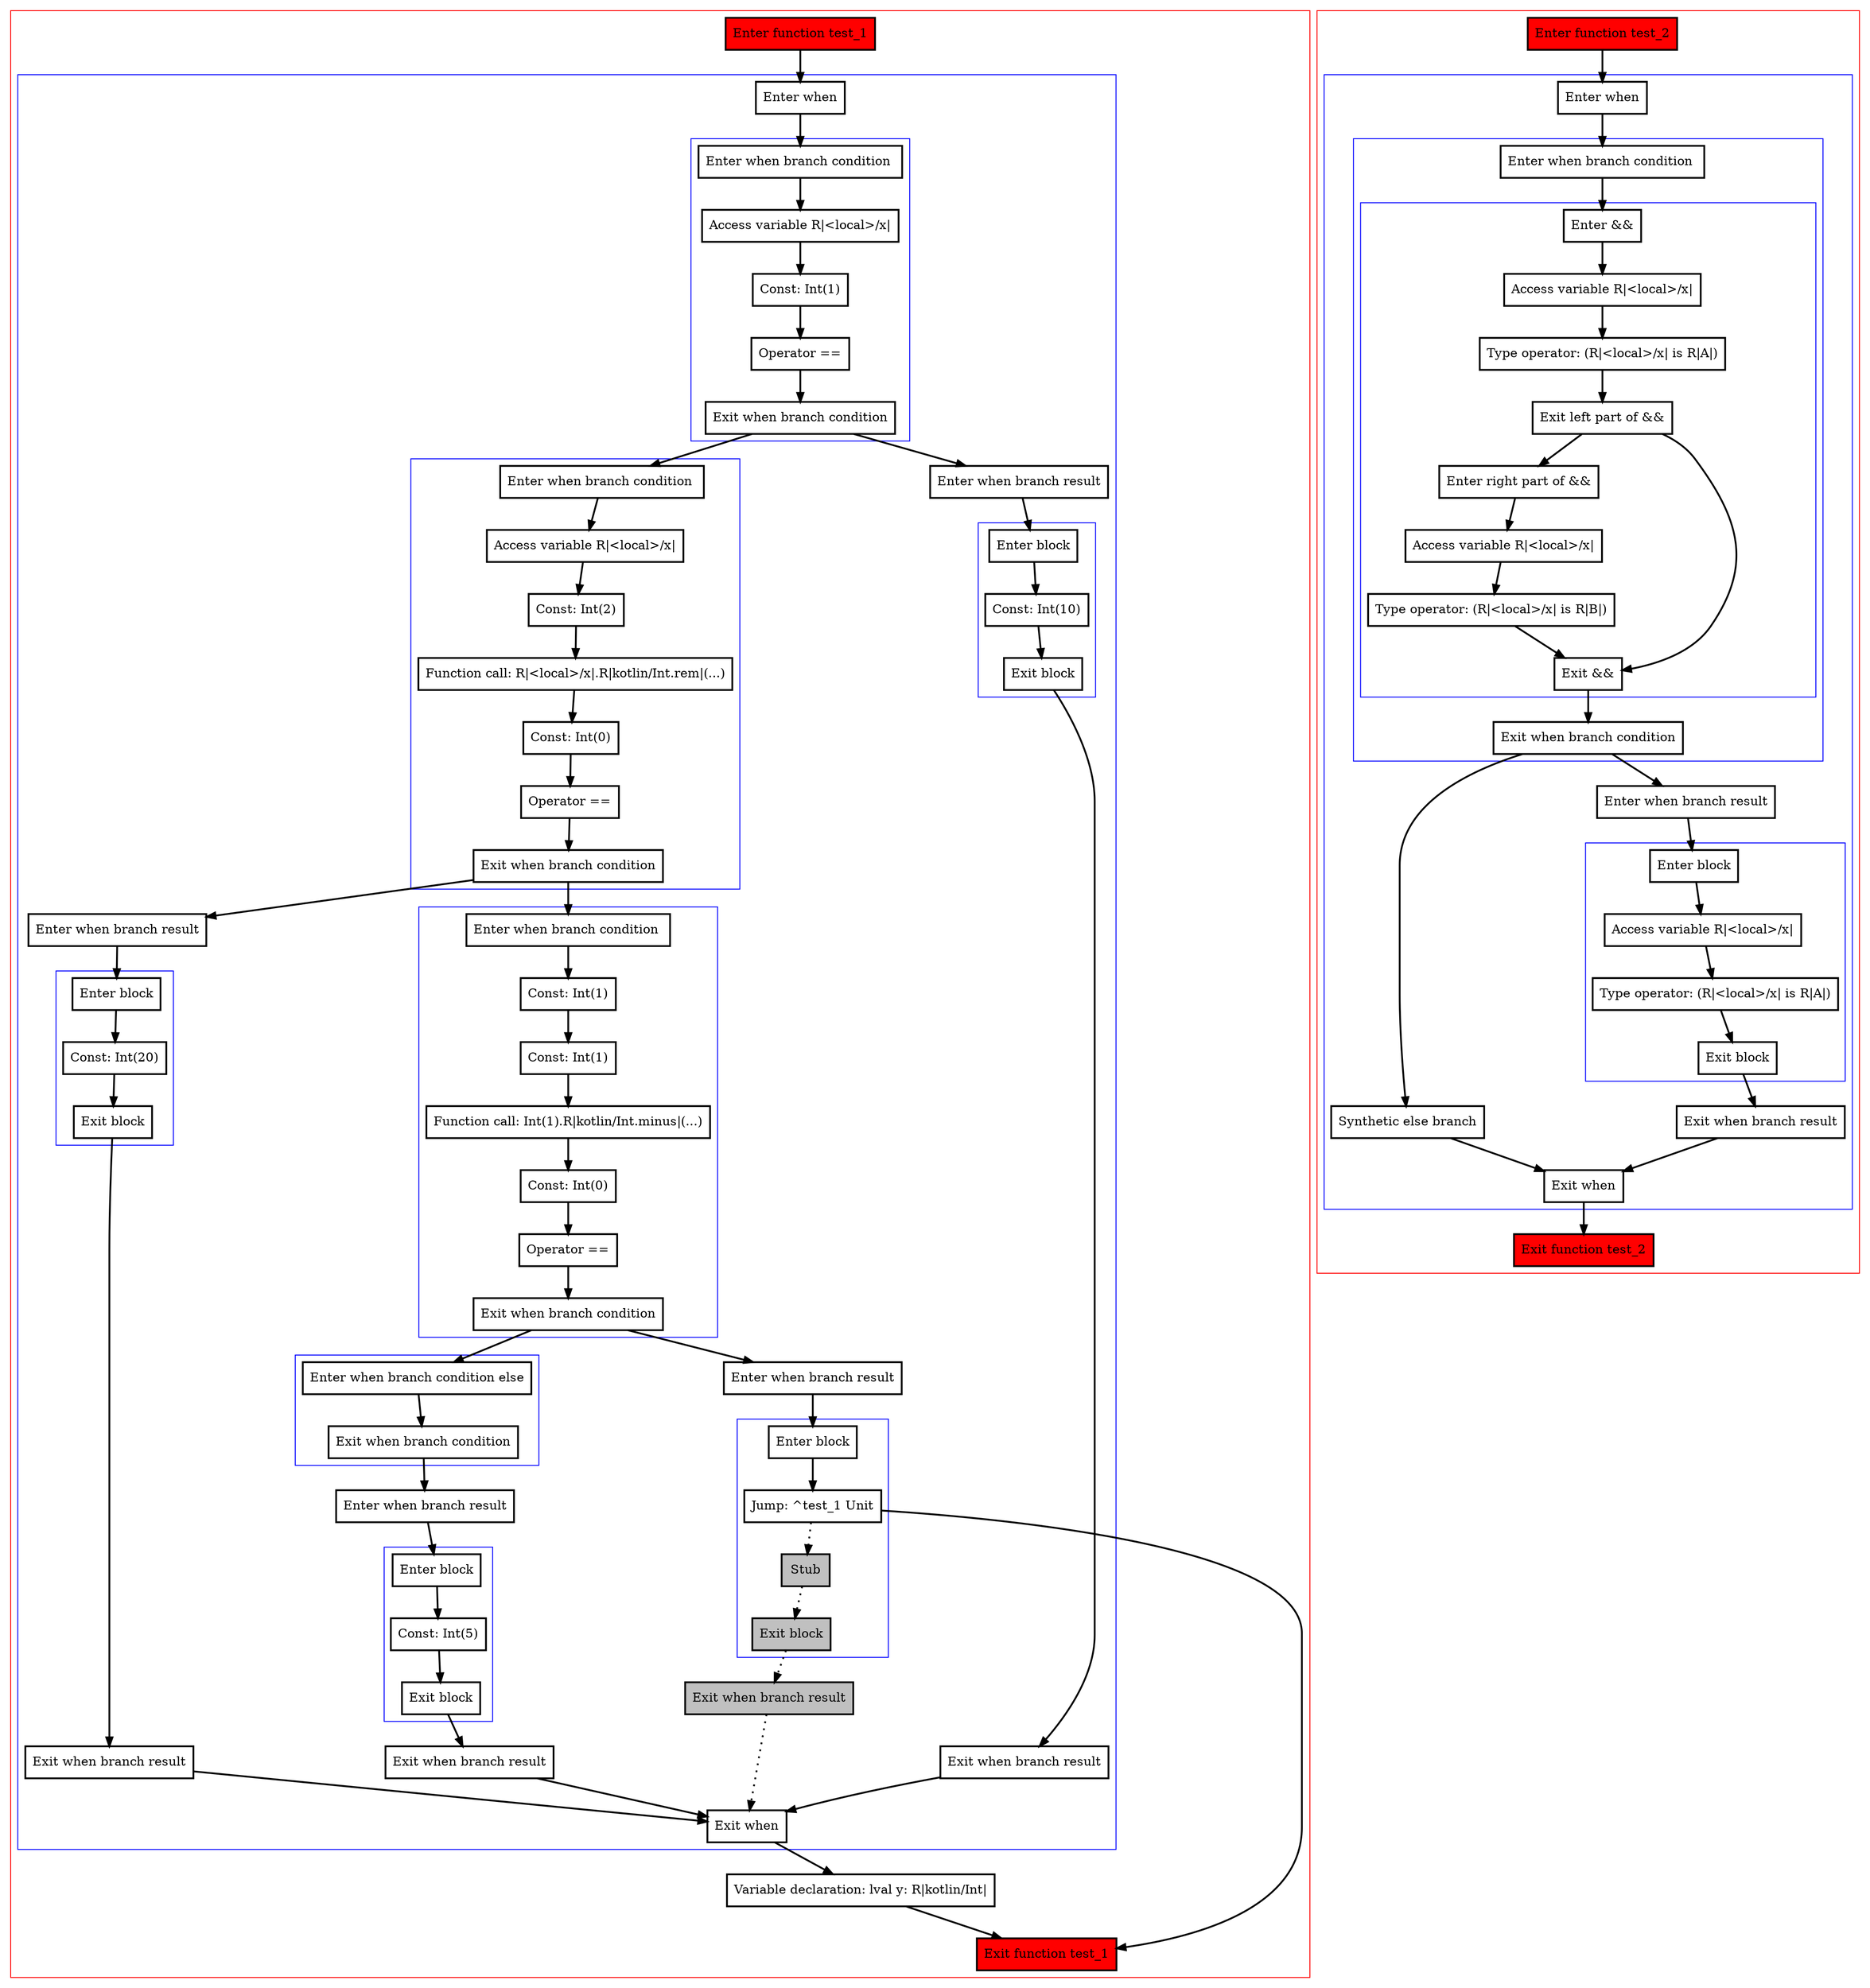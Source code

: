 digraph when_kt {
    graph [nodesep=3]
    node [shape=box penwidth=2]
    edge [penwidth=2]

    subgraph cluster_0 {
        color=red
        0 [label="Enter function test_1" style="filled" fillcolor=red];
        subgraph cluster_1 {
            color=blue
            1 [label="Enter when"];
            subgraph cluster_2 {
                color=blue
                2 [label="Enter when branch condition "];
                3 [label="Access variable R|<local>/x|"];
                4 [label="Const: Int(1)"];
                5 [label="Operator =="];
                6 [label="Exit when branch condition"];
            }
            subgraph cluster_3 {
                color=blue
                7 [label="Enter when branch condition "];
                8 [label="Access variable R|<local>/x|"];
                9 [label="Const: Int(2)"];
                10 [label="Function call: R|<local>/x|.R|kotlin/Int.rem|(...)"];
                11 [label="Const: Int(0)"];
                12 [label="Operator =="];
                13 [label="Exit when branch condition"];
            }
            subgraph cluster_4 {
                color=blue
                14 [label="Enter when branch condition "];
                15 [label="Const: Int(1)"];
                16 [label="Const: Int(1)"];
                17 [label="Function call: Int(1).R|kotlin/Int.minus|(...)"];
                18 [label="Const: Int(0)"];
                19 [label="Operator =="];
                20 [label="Exit when branch condition"];
            }
            subgraph cluster_5 {
                color=blue
                21 [label="Enter when branch condition else"];
                22 [label="Exit when branch condition"];
            }
            23 [label="Enter when branch result"];
            subgraph cluster_6 {
                color=blue
                24 [label="Enter block"];
                25 [label="Const: Int(5)"];
                26 [label="Exit block"];
            }
            27 [label="Exit when branch result"];
            28 [label="Enter when branch result"];
            subgraph cluster_7 {
                color=blue
                29 [label="Enter block"];
                30 [label="Jump: ^test_1 Unit"];
                31 [label="Stub" style="filled" fillcolor=gray];
                32 [label="Exit block" style="filled" fillcolor=gray];
            }
            33 [label="Exit when branch result" style="filled" fillcolor=gray];
            34 [label="Enter when branch result"];
            subgraph cluster_8 {
                color=blue
                35 [label="Enter block"];
                36 [label="Const: Int(20)"];
                37 [label="Exit block"];
            }
            38 [label="Exit when branch result"];
            39 [label="Enter when branch result"];
            subgraph cluster_9 {
                color=blue
                40 [label="Enter block"];
                41 [label="Const: Int(10)"];
                42 [label="Exit block"];
            }
            43 [label="Exit when branch result"];
            44 [label="Exit when"];
        }
        45 [label="Variable declaration: lval y: R|kotlin/Int|"];
        46 [label="Exit function test_1" style="filled" fillcolor=red];
    }

    0 -> {1};
    1 -> {2};
    2 -> {3};
    3 -> {4};
    4 -> {5};
    5 -> {6};
    6 -> {39 7};
    7 -> {8};
    8 -> {9};
    9 -> {10};
    10 -> {11};
    11 -> {12};
    12 -> {13};
    13 -> {34 14};
    14 -> {15};
    15 -> {16};
    16 -> {17};
    17 -> {18};
    18 -> {19};
    19 -> {20};
    20 -> {28 21};
    21 -> {22};
    22 -> {23};
    23 -> {24};
    24 -> {25};
    25 -> {26};
    26 -> {27};
    27 -> {44};
    28 -> {29};
    29 -> {30};
    30 -> {46};
    30 -> {31} [style=dotted];
    31 -> {32} [style=dotted];
    32 -> {33} [style=dotted];
    33 -> {44} [style=dotted];
    34 -> {35};
    35 -> {36};
    36 -> {37};
    37 -> {38};
    38 -> {44};
    39 -> {40};
    40 -> {41};
    41 -> {42};
    42 -> {43};
    43 -> {44};
    44 -> {45};
    45 -> {46};

    subgraph cluster_10 {
        color=red
        47 [label="Enter function test_2" style="filled" fillcolor=red];
        subgraph cluster_11 {
            color=blue
            48 [label="Enter when"];
            subgraph cluster_12 {
                color=blue
                49 [label="Enter when branch condition "];
                subgraph cluster_13 {
                    color=blue
                    50 [label="Enter &&"];
                    51 [label="Access variable R|<local>/x|"];
                    52 [label="Type operator: (R|<local>/x| is R|A|)"];
                    53 [label="Exit left part of &&"];
                    54 [label="Enter right part of &&"];
                    55 [label="Access variable R|<local>/x|"];
                    56 [label="Type operator: (R|<local>/x| is R|B|)"];
                    57 [label="Exit &&"];
                }
                58 [label="Exit when branch condition"];
            }
            59 [label="Synthetic else branch"];
            60 [label="Enter when branch result"];
            subgraph cluster_14 {
                color=blue
                61 [label="Enter block"];
                62 [label="Access variable R|<local>/x|"];
                63 [label="Type operator: (R|<local>/x| is R|A|)"];
                64 [label="Exit block"];
            }
            65 [label="Exit when branch result"];
            66 [label="Exit when"];
        }
        67 [label="Exit function test_2" style="filled" fillcolor=red];
    }

    47 -> {48};
    48 -> {49};
    49 -> {50};
    50 -> {51};
    51 -> {52};
    52 -> {53};
    53 -> {57 54};
    54 -> {55};
    55 -> {56};
    56 -> {57};
    57 -> {58};
    58 -> {60 59};
    59 -> {66};
    60 -> {61};
    61 -> {62};
    62 -> {63};
    63 -> {64};
    64 -> {65};
    65 -> {66};
    66 -> {67};

}
